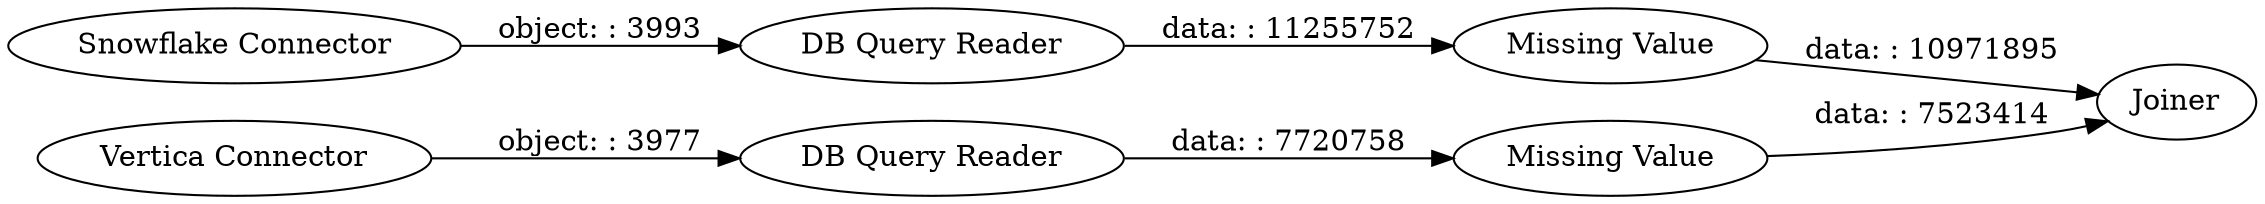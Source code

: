 digraph {
	"-7112227307187168069_3" [label=Joiner]
	"-7112227307187168069_2" [label="DB Query Reader"]
	"-7112227307187168069_5" [label="Snowflake Connector"]
	"-7112227307187168069_7" [label="Missing Value"]
	"-7112227307187168069_1" [label="Vertica Connector"]
	"-7112227307187168069_6" [label="DB Query Reader"]
	"-7112227307187168069_4" [label="Missing Value"]
	"-7112227307187168069_6" -> "-7112227307187168069_7" [label="data: : 11255752"]
	"-7112227307187168069_2" -> "-7112227307187168069_4" [label="data: : 7720758"]
	"-7112227307187168069_1" -> "-7112227307187168069_2" [label="object: : 3977"]
	"-7112227307187168069_4" -> "-7112227307187168069_3" [label="data: : 7523414"]
	"-7112227307187168069_5" -> "-7112227307187168069_6" [label="object: : 3993"]
	"-7112227307187168069_7" -> "-7112227307187168069_3" [label="data: : 10971895"]
	rankdir=LR
}
